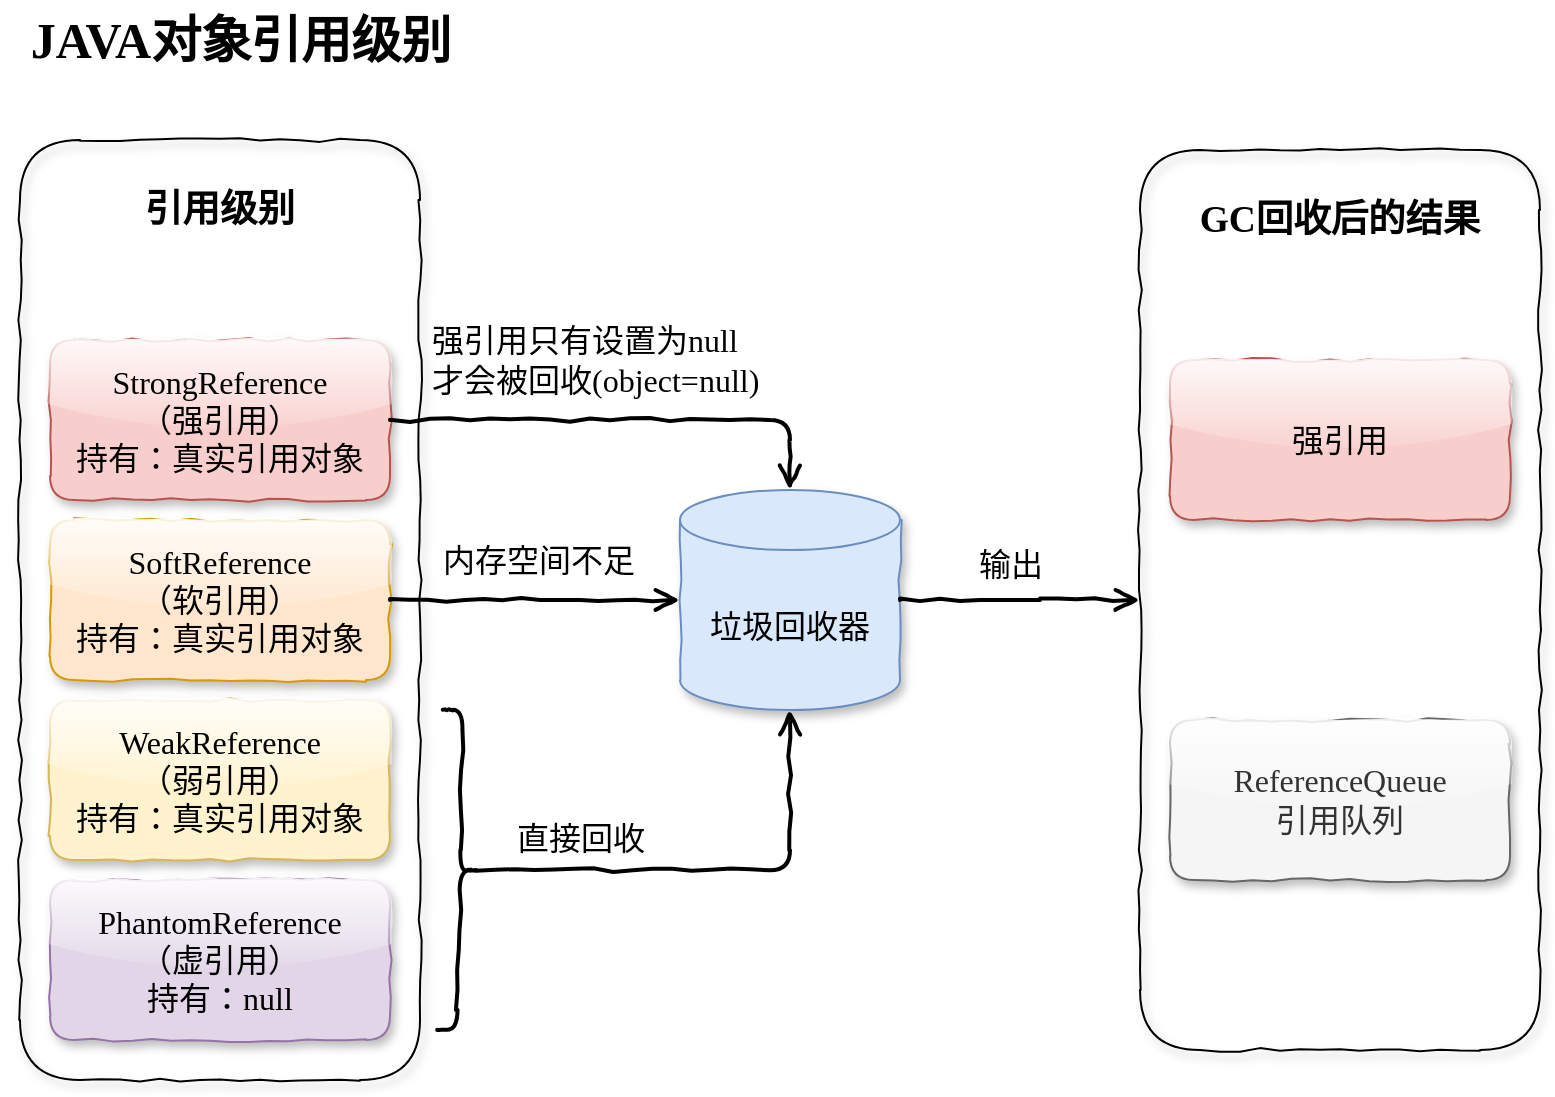 <mxfile version="14.5.1" type="device"><diagram id="qJx3MESUr1q7judaKmlN" name="第 1 页"><mxGraphModel dx="1422" dy="822" grid="1" gridSize="10" guides="1" tooltips="1" connect="1" arrows="1" fold="1" page="1" pageScale="1" pageWidth="827" pageHeight="1169" math="0" shadow="0"><root><mxCell id="0"/><mxCell id="1" parent="0"/><mxCell id="h8kszJKrWwTZ1oNs_SZw-7" value="&lt;h3 style=&quot;line-height: 100%&quot;&gt;引用级别&lt;/h3&gt;" style="rounded=1;whiteSpace=wrap;html=1;comic=1;sketch=0;perimeterSpacing=0;shadow=1;glass=1;fontSize=16;fontFamily=Comic Sans MS;fontStyle=0;fillColor=none;align=center;verticalAlign=top;" vertex="1" parent="1"><mxGeometry x="30" y="110" width="200" height="470" as="geometry"/></mxCell><mxCell id="h8kszJKrWwTZ1oNs_SZw-6" value="&lt;h3 style=&quot;line-height: 100%&quot;&gt;GC回收后的结果&lt;/h3&gt;" style="rounded=1;whiteSpace=wrap;html=1;comic=1;sketch=0;perimeterSpacing=0;shadow=1;glass=1;fontSize=16;fontFamily=Comic Sans MS;fontStyle=0;fillColor=none;align=center;verticalAlign=top;" vertex="1" parent="1"><mxGeometry x="590" y="115" width="200" height="450" as="geometry"/></mxCell><mxCell id="b06dhv5IZUUVjLHqWVri-1" value="StrongReference&lt;br&gt;（强引用）&lt;br&gt;持有：真实引用对象" style="rounded=1;whiteSpace=wrap;html=1;comic=1;sketch=0;perimeterSpacing=0;shadow=1;glass=1;fontSize=16;fontFamily=Comic Sans MS;fontStyle=0;fillColor=#f8cecc;strokeColor=#b85450;" parent="1" vertex="1"><mxGeometry x="45" y="210" width="170" height="80" as="geometry"/></mxCell><mxCell id="b06dhv5IZUUVjLHqWVri-33" value="&lt;font color=&quot;#000000&quot;&gt;JAVA对象引用级别&lt;/font&gt;" style="text;html=1;align=center;verticalAlign=middle;resizable=0;points=[];autosize=1;fontSize=25;fontFamily=Comic Sans MS;fontColor=#FFFFFF;fontStyle=1;labelBackgroundColor=none;" parent="1" vertex="1"><mxGeometry x="20" y="40" width="240" height="40" as="geometry"/></mxCell><mxCell id="h8kszJKrWwTZ1oNs_SZw-1" value="SoftReference&lt;br&gt;（软引用）&lt;br&gt;持有：真实引用对象" style="rounded=1;whiteSpace=wrap;html=1;comic=1;sketch=0;perimeterSpacing=0;shadow=1;glass=1;fontSize=16;fontFamily=Comic Sans MS;fontStyle=0;fillColor=#ffe6cc;strokeColor=#d79b00;" vertex="1" parent="1"><mxGeometry x="45" y="300" width="170" height="80" as="geometry"/></mxCell><mxCell id="h8kszJKrWwTZ1oNs_SZw-2" value="WeakReference&lt;br&gt;（弱引用）&lt;br&gt;持有：真实引用对象" style="rounded=1;whiteSpace=wrap;html=1;comic=1;sketch=0;perimeterSpacing=0;shadow=1;glass=1;fontSize=16;fontFamily=Comic Sans MS;fontStyle=0;fillColor=#fff2cc;strokeColor=#d6b656;" vertex="1" parent="1"><mxGeometry x="45" y="390" width="170" height="80" as="geometry"/></mxCell><mxCell id="h8kszJKrWwTZ1oNs_SZw-3" value="PhantomReference&lt;br&gt;（虚引用）&lt;br&gt;持有：null" style="rounded=1;whiteSpace=wrap;html=1;comic=1;sketch=0;perimeterSpacing=0;shadow=1;glass=1;fontSize=16;fontFamily=Comic Sans MS;fontStyle=0;fillColor=#e1d5e7;strokeColor=#9673a6;" vertex="1" parent="1"><mxGeometry x="45" y="480" width="170" height="80" as="geometry"/></mxCell><mxCell id="h8kszJKrWwTZ1oNs_SZw-4" value="强引用" style="rounded=1;whiteSpace=wrap;html=1;comic=1;sketch=0;perimeterSpacing=0;shadow=1;glass=1;fontSize=16;fontFamily=Comic Sans MS;fontStyle=0;fillColor=#f8cecc;strokeColor=#b85450;" vertex="1" parent="1"><mxGeometry x="605" y="220" width="170" height="80" as="geometry"/></mxCell><mxCell id="h8kszJKrWwTZ1oNs_SZw-5" value="ReferenceQueue&lt;br&gt;引用队列" style="rounded=1;whiteSpace=wrap;html=1;comic=1;sketch=0;perimeterSpacing=0;shadow=1;glass=1;fontSize=16;fontFamily=Comic Sans MS;fontStyle=0;fillColor=#f5f5f5;strokeColor=#666666;fontColor=#333333;" vertex="1" parent="1"><mxGeometry x="605" y="400" width="170" height="80" as="geometry"/></mxCell><mxCell id="h8kszJKrWwTZ1oNs_SZw-8" value="&lt;font style=&quot;font-size: 16px&quot;&gt;垃圾回收器&lt;/font&gt;" style="shape=cylinder3;whiteSpace=wrap;html=1;boundedLbl=1;backgroundOutline=1;size=15;fillColor=#dae8fc;fontFamily=Comic Sans MS;comic=1;strokeColor=#6c8ebf;treeMoving=1;shadow=1;sketch=0;" vertex="1" parent="1"><mxGeometry x="360" y="285" width="110" height="110" as="geometry"/></mxCell><mxCell id="h8kszJKrWwTZ1oNs_SZw-9" value="" style="edgeStyle=elbowEdgeStyle;elbow=horizontal;endArrow=open;html=1;fontFamily=Comic Sans MS;entryX=0.5;entryY=0;entryDx=0;entryDy=0;entryPerimeter=0;strokeWidth=2;endFill=0;endSize=8;comic=1;" edge="1" parent="1" source="b06dhv5IZUUVjLHqWVri-1" target="h8kszJKrWwTZ1oNs_SZw-8"><mxGeometry width="50" height="50" relative="1" as="geometry"><mxPoint x="550" y="320" as="sourcePoint"/><mxPoint x="600" y="270" as="targetPoint"/><Array as="points"><mxPoint x="415" y="250"/></Array></mxGeometry></mxCell><mxCell id="h8kszJKrWwTZ1oNs_SZw-10" value="" style="edgeStyle=elbowEdgeStyle;elbow=horizontal;endArrow=open;html=1;fontFamily=Comic Sans MS;entryX=0;entryY=0.5;entryDx=0;entryDy=0;entryPerimeter=0;strokeWidth=2;endFill=0;endSize=8;comic=1;exitX=1;exitY=0.5;exitDx=0;exitDy=0;" edge="1" parent="1" source="h8kszJKrWwTZ1oNs_SZw-1" target="h8kszJKrWwTZ1oNs_SZw-8"><mxGeometry width="50" height="50" relative="1" as="geometry"><mxPoint x="225" y="260" as="sourcePoint"/><mxPoint x="425" y="310" as="targetPoint"/><Array as="points"><mxPoint x="300" y="340"/></Array></mxGeometry></mxCell><mxCell id="h8kszJKrWwTZ1oNs_SZw-11" value="" style="edgeStyle=elbowEdgeStyle;elbow=horizontal;endArrow=open;html=1;fontFamily=Comic Sans MS;strokeWidth=2;endFill=0;endSize=8;comic=1;exitX=0.1;exitY=0.5;exitDx=0;exitDy=0;exitPerimeter=0;entryX=0.5;entryY=1;entryDx=0;entryDy=0;entryPerimeter=0;" edge="1" parent="1" source="h8kszJKrWwTZ1oNs_SZw-12" target="h8kszJKrWwTZ1oNs_SZw-8"><mxGeometry width="50" height="50" relative="1" as="geometry"><mxPoint x="310" y="460" as="sourcePoint"/><mxPoint x="410" y="410" as="targetPoint"/><Array as="points"><mxPoint x="415" y="440"/></Array></mxGeometry></mxCell><mxCell id="h8kszJKrWwTZ1oNs_SZw-12" value="" style="shape=curlyBracket;whiteSpace=wrap;html=1;rounded=1;comic=1;fillColor=none;fontFamily=Comic Sans MS;rotation=-179;strokeWidth=2;" vertex="1" parent="1"><mxGeometry x="240.0" y="395" width="20" height="160" as="geometry"/></mxCell><mxCell id="h8kszJKrWwTZ1oNs_SZw-13" value="" style="edgeStyle=elbowEdgeStyle;elbow=horizontal;endArrow=open;html=1;fontFamily=Comic Sans MS;entryX=0;entryY=0.5;entryDx=0;entryDy=0;strokeWidth=2;endFill=0;endSize=8;comic=1;exitX=1;exitY=0.5;exitDx=0;exitDy=0;exitPerimeter=0;" edge="1" parent="1" source="h8kszJKrWwTZ1oNs_SZw-8" target="h8kszJKrWwTZ1oNs_SZw-6"><mxGeometry width="50" height="50" relative="1" as="geometry"><mxPoint x="225" y="350" as="sourcePoint"/><mxPoint x="380" y="350" as="targetPoint"/><Array as="points"/></mxGeometry></mxCell><mxCell id="h8kszJKrWwTZ1oNs_SZw-14" value="内存空间不足" style="text;html=1;align=center;verticalAlign=middle;resizable=0;points=[];autosize=1;fontFamily=Comic Sans MS;fontSize=16;" vertex="1" parent="1"><mxGeometry x="234" y="310" width="110" height="20" as="geometry"/></mxCell><mxCell id="h8kszJKrWwTZ1oNs_SZw-15" value="直接回收" style="text;html=1;align=center;verticalAlign=middle;resizable=0;points=[];autosize=1;fontFamily=Comic Sans MS;fontSize=16;" vertex="1" parent="1"><mxGeometry x="270" y="449" width="80" height="20" as="geometry"/></mxCell><mxCell id="h8kszJKrWwTZ1oNs_SZw-16" value="强引用只有设置为null&lt;br&gt;才会被回收(object=null)" style="text;html=1;align=left;verticalAlign=middle;resizable=0;points=[];autosize=1;fontFamily=Comic Sans MS;fontSize=16;" vertex="1" parent="1"><mxGeometry x="234" y="200" width="190" height="40" as="geometry"/></mxCell><mxCell id="h8kszJKrWwTZ1oNs_SZw-17" value="输出" style="text;html=1;align=center;verticalAlign=middle;resizable=0;points=[];autosize=1;fontFamily=Comic Sans MS;fontSize=16;" vertex="1" parent="1"><mxGeometry x="500" y="312" width="50" height="20" as="geometry"/></mxCell></root></mxGraphModel></diagram></mxfile>